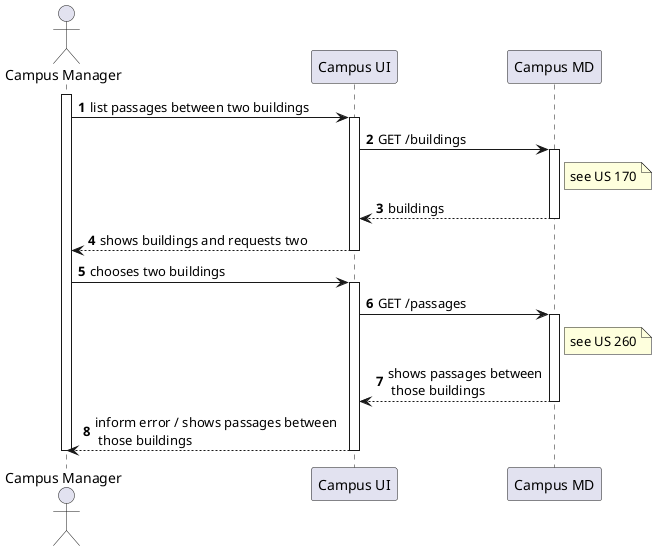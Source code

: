 @startuml
autonumber

actor "Campus Manager" as usr

participant "Campus UI" as ui
participant "Campus MD" as md

activate usr
    usr -> ui : list passages between two buildings
    activate ui
        ui -> md : GET /buildings
        activate md
            note right of md : see US 170
            md --> ui : buildings
        deactivate md

        ui --> usr : shows buildings and requests two
    deactivate ui

    usr -> ui : chooses two buildings
    activate ui
        ui -> md : GET /passages
        activate md
            note right of md : see US 260
            md --> ui : shows passages between\n those buildings
        deactivate md

        ui --> usr : inform error / shows passages between\n those buildings
    deactivate ui
deactivate usr

@enduml
